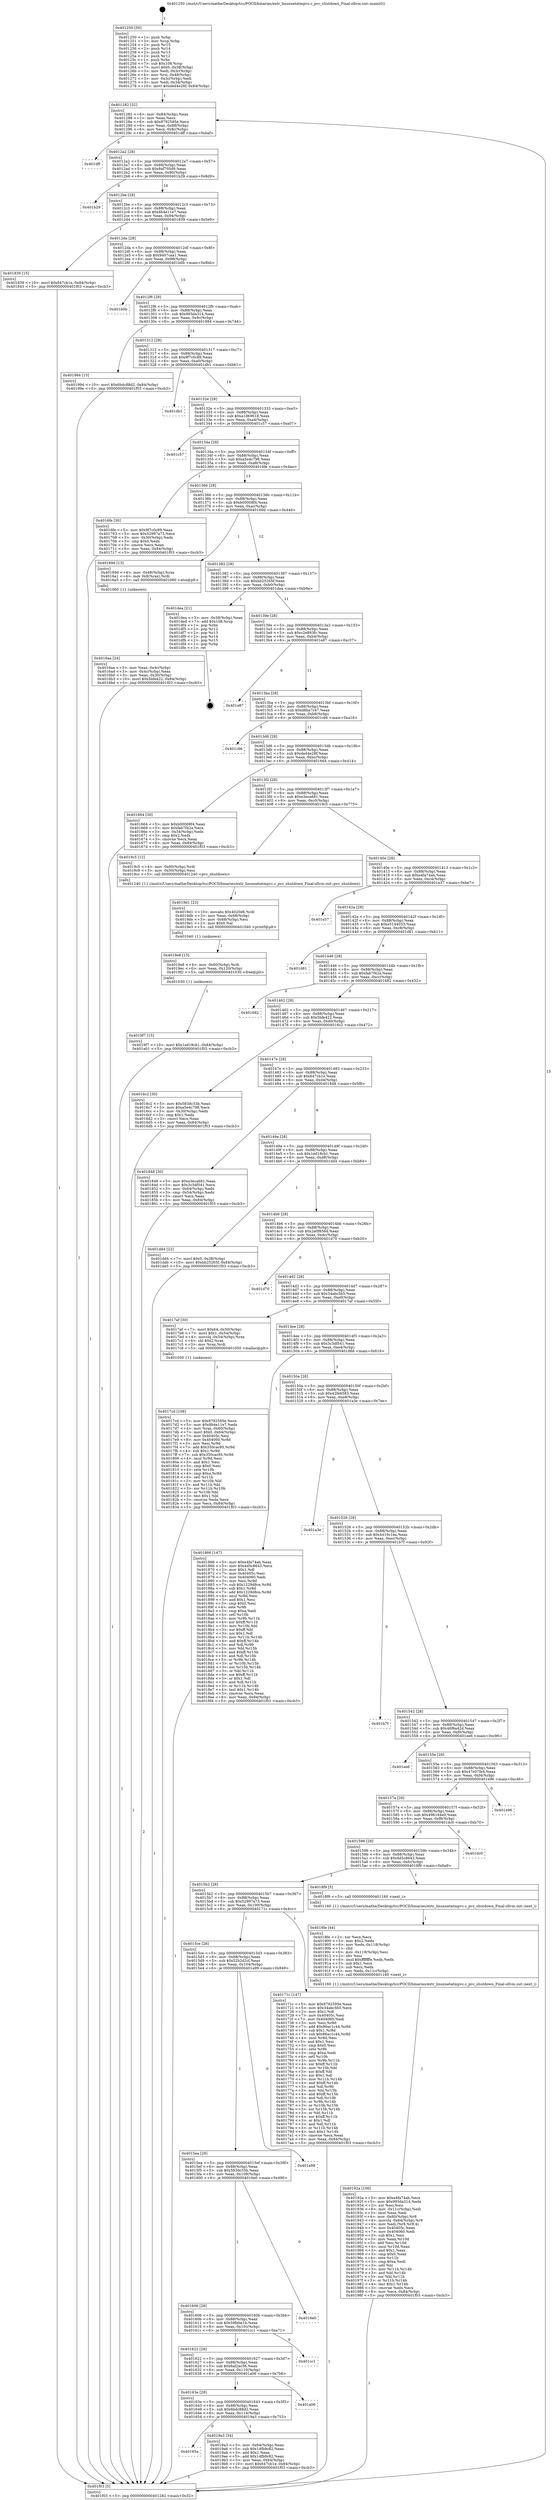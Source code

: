 digraph "0x401250" {
  label = "0x401250 (/mnt/c/Users/mathe/Desktop/tcc/POCII/binaries/extr_linuxnetatmpvc.c_pvc_shutdown_Final-ollvm.out::main(0))"
  labelloc = "t"
  node[shape=record]

  Entry [label="",width=0.3,height=0.3,shape=circle,fillcolor=black,style=filled]
  "0x401282" [label="{
     0x401282 [32]\l
     | [instrs]\l
     &nbsp;&nbsp;0x401282 \<+6\>: mov -0x84(%rbp),%eax\l
     &nbsp;&nbsp;0x401288 \<+2\>: mov %eax,%ecx\l
     &nbsp;&nbsp;0x40128a \<+6\>: sub $0x8792595e,%ecx\l
     &nbsp;&nbsp;0x401290 \<+6\>: mov %eax,-0x88(%rbp)\l
     &nbsp;&nbsp;0x401296 \<+6\>: mov %ecx,-0x8c(%rbp)\l
     &nbsp;&nbsp;0x40129c \<+6\>: je 0000000000401dff \<main+0xbaf\>\l
  }"]
  "0x401dff" [label="{
     0x401dff\l
  }", style=dashed]
  "0x4012a2" [label="{
     0x4012a2 [28]\l
     | [instrs]\l
     &nbsp;&nbsp;0x4012a2 \<+5\>: jmp 00000000004012a7 \<main+0x57\>\l
     &nbsp;&nbsp;0x4012a7 \<+6\>: mov -0x88(%rbp),%eax\l
     &nbsp;&nbsp;0x4012ad \<+5\>: sub $0x8af705d9,%eax\l
     &nbsp;&nbsp;0x4012b2 \<+6\>: mov %eax,-0x90(%rbp)\l
     &nbsp;&nbsp;0x4012b8 \<+6\>: je 0000000000401b29 \<main+0x8d9\>\l
  }"]
  Exit [label="",width=0.3,height=0.3,shape=circle,fillcolor=black,style=filled,peripheries=2]
  "0x401b29" [label="{
     0x401b29\l
  }", style=dashed]
  "0x4012be" [label="{
     0x4012be [28]\l
     | [instrs]\l
     &nbsp;&nbsp;0x4012be \<+5\>: jmp 00000000004012c3 \<main+0x73\>\l
     &nbsp;&nbsp;0x4012c3 \<+6\>: mov -0x88(%rbp),%eax\l
     &nbsp;&nbsp;0x4012c9 \<+5\>: sub $0x8b4e11e7,%eax\l
     &nbsp;&nbsp;0x4012ce \<+6\>: mov %eax,-0x94(%rbp)\l
     &nbsp;&nbsp;0x4012d4 \<+6\>: je 0000000000401839 \<main+0x5e9\>\l
  }"]
  "0x4019f7" [label="{
     0x4019f7 [15]\l
     | [instrs]\l
     &nbsp;&nbsp;0x4019f7 \<+10\>: movl $0x1ed18cb1,-0x84(%rbp)\l
     &nbsp;&nbsp;0x401a01 \<+5\>: jmp 0000000000401f03 \<main+0xcb3\>\l
  }"]
  "0x401839" [label="{
     0x401839 [15]\l
     | [instrs]\l
     &nbsp;&nbsp;0x401839 \<+10\>: movl $0x647cb1e,-0x84(%rbp)\l
     &nbsp;&nbsp;0x401843 \<+5\>: jmp 0000000000401f03 \<main+0xcb3\>\l
  }"]
  "0x4012da" [label="{
     0x4012da [28]\l
     | [instrs]\l
     &nbsp;&nbsp;0x4012da \<+5\>: jmp 00000000004012df \<main+0x8f\>\l
     &nbsp;&nbsp;0x4012df \<+6\>: mov -0x88(%rbp),%eax\l
     &nbsp;&nbsp;0x4012e5 \<+5\>: sub $0x9407caa1,%eax\l
     &nbsp;&nbsp;0x4012ea \<+6\>: mov %eax,-0x98(%rbp)\l
     &nbsp;&nbsp;0x4012f0 \<+6\>: je 0000000000401b0b \<main+0x8bb\>\l
  }"]
  "0x4019e8" [label="{
     0x4019e8 [15]\l
     | [instrs]\l
     &nbsp;&nbsp;0x4019e8 \<+4\>: mov -0x60(%rbp),%rdi\l
     &nbsp;&nbsp;0x4019ec \<+6\>: mov %eax,-0x120(%rbp)\l
     &nbsp;&nbsp;0x4019f2 \<+5\>: call 0000000000401030 \<free@plt\>\l
     | [calls]\l
     &nbsp;&nbsp;0x401030 \{1\} (unknown)\l
  }"]
  "0x401b0b" [label="{
     0x401b0b\l
  }", style=dashed]
  "0x4012f6" [label="{
     0x4012f6 [28]\l
     | [instrs]\l
     &nbsp;&nbsp;0x4012f6 \<+5\>: jmp 00000000004012fb \<main+0xab\>\l
     &nbsp;&nbsp;0x4012fb \<+6\>: mov -0x88(%rbp),%eax\l
     &nbsp;&nbsp;0x401301 \<+5\>: sub $0x993da314,%eax\l
     &nbsp;&nbsp;0x401306 \<+6\>: mov %eax,-0x9c(%rbp)\l
     &nbsp;&nbsp;0x40130c \<+6\>: je 0000000000401994 \<main+0x744\>\l
  }"]
  "0x4019d1" [label="{
     0x4019d1 [23]\l
     | [instrs]\l
     &nbsp;&nbsp;0x4019d1 \<+10\>: movabs $0x4020d6,%rdi\l
     &nbsp;&nbsp;0x4019db \<+3\>: mov %eax,-0x68(%rbp)\l
     &nbsp;&nbsp;0x4019de \<+3\>: mov -0x68(%rbp),%esi\l
     &nbsp;&nbsp;0x4019e1 \<+2\>: mov $0x0,%al\l
     &nbsp;&nbsp;0x4019e3 \<+5\>: call 0000000000401040 \<printf@plt\>\l
     | [calls]\l
     &nbsp;&nbsp;0x401040 \{1\} (unknown)\l
  }"]
  "0x401994" [label="{
     0x401994 [15]\l
     | [instrs]\l
     &nbsp;&nbsp;0x401994 \<+10\>: movl $0x6bdc88d2,-0x84(%rbp)\l
     &nbsp;&nbsp;0x40199e \<+5\>: jmp 0000000000401f03 \<main+0xcb3\>\l
  }"]
  "0x401312" [label="{
     0x401312 [28]\l
     | [instrs]\l
     &nbsp;&nbsp;0x401312 \<+5\>: jmp 0000000000401317 \<main+0xc7\>\l
     &nbsp;&nbsp;0x401317 \<+6\>: mov -0x88(%rbp),%eax\l
     &nbsp;&nbsp;0x40131d \<+5\>: sub $0x9f7c0c89,%eax\l
     &nbsp;&nbsp;0x401322 \<+6\>: mov %eax,-0xa0(%rbp)\l
     &nbsp;&nbsp;0x401328 \<+6\>: je 0000000000401db1 \<main+0xb61\>\l
  }"]
  "0x40165a" [label="{
     0x40165a\l
  }", style=dashed]
  "0x401db1" [label="{
     0x401db1\l
  }", style=dashed]
  "0x40132e" [label="{
     0x40132e [28]\l
     | [instrs]\l
     &nbsp;&nbsp;0x40132e \<+5\>: jmp 0000000000401333 \<main+0xe3\>\l
     &nbsp;&nbsp;0x401333 \<+6\>: mov -0x88(%rbp),%eax\l
     &nbsp;&nbsp;0x401339 \<+5\>: sub $0xa1d69618,%eax\l
     &nbsp;&nbsp;0x40133e \<+6\>: mov %eax,-0xa4(%rbp)\l
     &nbsp;&nbsp;0x401344 \<+6\>: je 0000000000401c57 \<main+0xa07\>\l
  }"]
  "0x4019a3" [label="{
     0x4019a3 [34]\l
     | [instrs]\l
     &nbsp;&nbsp;0x4019a3 \<+3\>: mov -0x64(%rbp),%eax\l
     &nbsp;&nbsp;0x4019a6 \<+5\>: sub $0x14fb9c82,%eax\l
     &nbsp;&nbsp;0x4019ab \<+3\>: add $0x1,%eax\l
     &nbsp;&nbsp;0x4019ae \<+5\>: add $0x14fb9c82,%eax\l
     &nbsp;&nbsp;0x4019b3 \<+3\>: mov %eax,-0x64(%rbp)\l
     &nbsp;&nbsp;0x4019b6 \<+10\>: movl $0x647cb1e,-0x84(%rbp)\l
     &nbsp;&nbsp;0x4019c0 \<+5\>: jmp 0000000000401f03 \<main+0xcb3\>\l
  }"]
  "0x401c57" [label="{
     0x401c57\l
  }", style=dashed]
  "0x40134a" [label="{
     0x40134a [28]\l
     | [instrs]\l
     &nbsp;&nbsp;0x40134a \<+5\>: jmp 000000000040134f \<main+0xff\>\l
     &nbsp;&nbsp;0x40134f \<+6\>: mov -0x88(%rbp),%eax\l
     &nbsp;&nbsp;0x401355 \<+5\>: sub $0xa5e4c798,%eax\l
     &nbsp;&nbsp;0x40135a \<+6\>: mov %eax,-0xa8(%rbp)\l
     &nbsp;&nbsp;0x401360 \<+6\>: je 00000000004016fe \<main+0x4ae\>\l
  }"]
  "0x40163e" [label="{
     0x40163e [28]\l
     | [instrs]\l
     &nbsp;&nbsp;0x40163e \<+5\>: jmp 0000000000401643 \<main+0x3f3\>\l
     &nbsp;&nbsp;0x401643 \<+6\>: mov -0x88(%rbp),%eax\l
     &nbsp;&nbsp;0x401649 \<+5\>: sub $0x6bdc88d2,%eax\l
     &nbsp;&nbsp;0x40164e \<+6\>: mov %eax,-0x114(%rbp)\l
     &nbsp;&nbsp;0x401654 \<+6\>: je 00000000004019a3 \<main+0x753\>\l
  }"]
  "0x4016fe" [label="{
     0x4016fe [30]\l
     | [instrs]\l
     &nbsp;&nbsp;0x4016fe \<+5\>: mov $0x9f7c0c89,%eax\l
     &nbsp;&nbsp;0x401703 \<+5\>: mov $0x52997a73,%ecx\l
     &nbsp;&nbsp;0x401708 \<+3\>: mov -0x30(%rbp),%edx\l
     &nbsp;&nbsp;0x40170b \<+3\>: cmp $0x0,%edx\l
     &nbsp;&nbsp;0x40170e \<+3\>: cmove %ecx,%eax\l
     &nbsp;&nbsp;0x401711 \<+6\>: mov %eax,-0x84(%rbp)\l
     &nbsp;&nbsp;0x401717 \<+5\>: jmp 0000000000401f03 \<main+0xcb3\>\l
  }"]
  "0x401366" [label="{
     0x401366 [28]\l
     | [instrs]\l
     &nbsp;&nbsp;0x401366 \<+5\>: jmp 000000000040136b \<main+0x11b\>\l
     &nbsp;&nbsp;0x40136b \<+6\>: mov -0x88(%rbp),%eax\l
     &nbsp;&nbsp;0x401371 \<+5\>: sub $0xb00008f4,%eax\l
     &nbsp;&nbsp;0x401376 \<+6\>: mov %eax,-0xac(%rbp)\l
     &nbsp;&nbsp;0x40137c \<+6\>: je 000000000040169d \<main+0x44d\>\l
  }"]
  "0x401a06" [label="{
     0x401a06\l
  }", style=dashed]
  "0x40169d" [label="{
     0x40169d [13]\l
     | [instrs]\l
     &nbsp;&nbsp;0x40169d \<+4\>: mov -0x48(%rbp),%rax\l
     &nbsp;&nbsp;0x4016a1 \<+4\>: mov 0x8(%rax),%rdi\l
     &nbsp;&nbsp;0x4016a5 \<+5\>: call 0000000000401060 \<atoi@plt\>\l
     | [calls]\l
     &nbsp;&nbsp;0x401060 \{1\} (unknown)\l
  }"]
  "0x401382" [label="{
     0x401382 [28]\l
     | [instrs]\l
     &nbsp;&nbsp;0x401382 \<+5\>: jmp 0000000000401387 \<main+0x137\>\l
     &nbsp;&nbsp;0x401387 \<+6\>: mov -0x88(%rbp),%eax\l
     &nbsp;&nbsp;0x40138d \<+5\>: sub $0xbb25265f,%eax\l
     &nbsp;&nbsp;0x401392 \<+6\>: mov %eax,-0xb0(%rbp)\l
     &nbsp;&nbsp;0x401398 \<+6\>: je 0000000000401dea \<main+0xb9a\>\l
  }"]
  "0x401622" [label="{
     0x401622 [28]\l
     | [instrs]\l
     &nbsp;&nbsp;0x401622 \<+5\>: jmp 0000000000401627 \<main+0x3d7\>\l
     &nbsp;&nbsp;0x401627 \<+6\>: mov -0x88(%rbp),%eax\l
     &nbsp;&nbsp;0x40162d \<+5\>: sub $0x6af2ac56,%eax\l
     &nbsp;&nbsp;0x401632 \<+6\>: mov %eax,-0x110(%rbp)\l
     &nbsp;&nbsp;0x401638 \<+6\>: je 0000000000401a06 \<main+0x7b6\>\l
  }"]
  "0x401dea" [label="{
     0x401dea [21]\l
     | [instrs]\l
     &nbsp;&nbsp;0x401dea \<+3\>: mov -0x38(%rbp),%eax\l
     &nbsp;&nbsp;0x401ded \<+7\>: add $0x108,%rsp\l
     &nbsp;&nbsp;0x401df4 \<+1\>: pop %rbx\l
     &nbsp;&nbsp;0x401df5 \<+2\>: pop %r12\l
     &nbsp;&nbsp;0x401df7 \<+2\>: pop %r13\l
     &nbsp;&nbsp;0x401df9 \<+2\>: pop %r14\l
     &nbsp;&nbsp;0x401dfb \<+2\>: pop %r15\l
     &nbsp;&nbsp;0x401dfd \<+1\>: pop %rbp\l
     &nbsp;&nbsp;0x401dfe \<+1\>: ret\l
  }"]
  "0x40139e" [label="{
     0x40139e [28]\l
     | [instrs]\l
     &nbsp;&nbsp;0x40139e \<+5\>: jmp 00000000004013a3 \<main+0x153\>\l
     &nbsp;&nbsp;0x4013a3 \<+6\>: mov -0x88(%rbp),%eax\l
     &nbsp;&nbsp;0x4013a9 \<+5\>: sub $0xc2e893fc,%eax\l
     &nbsp;&nbsp;0x4013ae \<+6\>: mov %eax,-0xb4(%rbp)\l
     &nbsp;&nbsp;0x4013b4 \<+6\>: je 0000000000401e87 \<main+0xc37\>\l
  }"]
  "0x401cc1" [label="{
     0x401cc1\l
  }", style=dashed]
  "0x401e87" [label="{
     0x401e87\l
  }", style=dashed]
  "0x4013ba" [label="{
     0x4013ba [28]\l
     | [instrs]\l
     &nbsp;&nbsp;0x4013ba \<+5\>: jmp 00000000004013bf \<main+0x16f\>\l
     &nbsp;&nbsp;0x4013bf \<+6\>: mov -0x88(%rbp),%eax\l
     &nbsp;&nbsp;0x4013c5 \<+5\>: sub $0xd8ba7c47,%eax\l
     &nbsp;&nbsp;0x4013ca \<+6\>: mov %eax,-0xb8(%rbp)\l
     &nbsp;&nbsp;0x4013d0 \<+6\>: je 0000000000401c66 \<main+0xa16\>\l
  }"]
  "0x401606" [label="{
     0x401606 [28]\l
     | [instrs]\l
     &nbsp;&nbsp;0x401606 \<+5\>: jmp 000000000040160b \<main+0x3bb\>\l
     &nbsp;&nbsp;0x40160b \<+6\>: mov -0x88(%rbp),%eax\l
     &nbsp;&nbsp;0x401611 \<+5\>: sub $0x59febe1b,%eax\l
     &nbsp;&nbsp;0x401616 \<+6\>: mov %eax,-0x10c(%rbp)\l
     &nbsp;&nbsp;0x40161c \<+6\>: je 0000000000401cc1 \<main+0xa71\>\l
  }"]
  "0x401c66" [label="{
     0x401c66\l
  }", style=dashed]
  "0x4013d6" [label="{
     0x4013d6 [28]\l
     | [instrs]\l
     &nbsp;&nbsp;0x4013d6 \<+5\>: jmp 00000000004013db \<main+0x18b\>\l
     &nbsp;&nbsp;0x4013db \<+6\>: mov -0x88(%rbp),%eax\l
     &nbsp;&nbsp;0x4013e1 \<+5\>: sub $0xded4e28f,%eax\l
     &nbsp;&nbsp;0x4013e6 \<+6\>: mov %eax,-0xbc(%rbp)\l
     &nbsp;&nbsp;0x4013ec \<+6\>: je 0000000000401664 \<main+0x414\>\l
  }"]
  "0x4016e0" [label="{
     0x4016e0\l
  }", style=dashed]
  "0x401664" [label="{
     0x401664 [30]\l
     | [instrs]\l
     &nbsp;&nbsp;0x401664 \<+5\>: mov $0xb00008f4,%eax\l
     &nbsp;&nbsp;0x401669 \<+5\>: mov $0xfab7f42a,%ecx\l
     &nbsp;&nbsp;0x40166e \<+3\>: mov -0x34(%rbp),%edx\l
     &nbsp;&nbsp;0x401671 \<+3\>: cmp $0x2,%edx\l
     &nbsp;&nbsp;0x401674 \<+3\>: cmovne %ecx,%eax\l
     &nbsp;&nbsp;0x401677 \<+6\>: mov %eax,-0x84(%rbp)\l
     &nbsp;&nbsp;0x40167d \<+5\>: jmp 0000000000401f03 \<main+0xcb3\>\l
  }"]
  "0x4013f2" [label="{
     0x4013f2 [28]\l
     | [instrs]\l
     &nbsp;&nbsp;0x4013f2 \<+5\>: jmp 00000000004013f7 \<main+0x1a7\>\l
     &nbsp;&nbsp;0x4013f7 \<+6\>: mov -0x88(%rbp),%eax\l
     &nbsp;&nbsp;0x4013fd \<+5\>: sub $0xe3eca681,%eax\l
     &nbsp;&nbsp;0x401402 \<+6\>: mov %eax,-0xc0(%rbp)\l
     &nbsp;&nbsp;0x401408 \<+6\>: je 00000000004019c5 \<main+0x775\>\l
  }"]
  "0x401f03" [label="{
     0x401f03 [5]\l
     | [instrs]\l
     &nbsp;&nbsp;0x401f03 \<+5\>: jmp 0000000000401282 \<main+0x32\>\l
  }"]
  "0x401250" [label="{
     0x401250 [50]\l
     | [instrs]\l
     &nbsp;&nbsp;0x401250 \<+1\>: push %rbp\l
     &nbsp;&nbsp;0x401251 \<+3\>: mov %rsp,%rbp\l
     &nbsp;&nbsp;0x401254 \<+2\>: push %r15\l
     &nbsp;&nbsp;0x401256 \<+2\>: push %r14\l
     &nbsp;&nbsp;0x401258 \<+2\>: push %r13\l
     &nbsp;&nbsp;0x40125a \<+2\>: push %r12\l
     &nbsp;&nbsp;0x40125c \<+1\>: push %rbx\l
     &nbsp;&nbsp;0x40125d \<+7\>: sub $0x108,%rsp\l
     &nbsp;&nbsp;0x401264 \<+7\>: movl $0x0,-0x38(%rbp)\l
     &nbsp;&nbsp;0x40126b \<+3\>: mov %edi,-0x3c(%rbp)\l
     &nbsp;&nbsp;0x40126e \<+4\>: mov %rsi,-0x48(%rbp)\l
     &nbsp;&nbsp;0x401272 \<+3\>: mov -0x3c(%rbp),%edi\l
     &nbsp;&nbsp;0x401275 \<+3\>: mov %edi,-0x34(%rbp)\l
     &nbsp;&nbsp;0x401278 \<+10\>: movl $0xded4e28f,-0x84(%rbp)\l
  }"]
  "0x4016aa" [label="{
     0x4016aa [24]\l
     | [instrs]\l
     &nbsp;&nbsp;0x4016aa \<+3\>: mov %eax,-0x4c(%rbp)\l
     &nbsp;&nbsp;0x4016ad \<+3\>: mov -0x4c(%rbp),%eax\l
     &nbsp;&nbsp;0x4016b0 \<+3\>: mov %eax,-0x30(%rbp)\l
     &nbsp;&nbsp;0x4016b3 \<+10\>: movl $0x5bfe422,-0x84(%rbp)\l
     &nbsp;&nbsp;0x4016bd \<+5\>: jmp 0000000000401f03 \<main+0xcb3\>\l
  }"]
  "0x4015ea" [label="{
     0x4015ea [28]\l
     | [instrs]\l
     &nbsp;&nbsp;0x4015ea \<+5\>: jmp 00000000004015ef \<main+0x39f\>\l
     &nbsp;&nbsp;0x4015ef \<+6\>: mov -0x88(%rbp),%eax\l
     &nbsp;&nbsp;0x4015f5 \<+5\>: sub $0x583dc33b,%eax\l
     &nbsp;&nbsp;0x4015fa \<+6\>: mov %eax,-0x108(%rbp)\l
     &nbsp;&nbsp;0x401600 \<+6\>: je 00000000004016e0 \<main+0x490\>\l
  }"]
  "0x4019c5" [label="{
     0x4019c5 [12]\l
     | [instrs]\l
     &nbsp;&nbsp;0x4019c5 \<+4\>: mov -0x60(%rbp),%rdi\l
     &nbsp;&nbsp;0x4019c9 \<+3\>: mov -0x50(%rbp),%esi\l
     &nbsp;&nbsp;0x4019cc \<+5\>: call 0000000000401240 \<pvc_shutdown\>\l
     | [calls]\l
     &nbsp;&nbsp;0x401240 \{1\} (/mnt/c/Users/mathe/Desktop/tcc/POCII/binaries/extr_linuxnetatmpvc.c_pvc_shutdown_Final-ollvm.out::pvc_shutdown)\l
  }"]
  "0x40140e" [label="{
     0x40140e [28]\l
     | [instrs]\l
     &nbsp;&nbsp;0x40140e \<+5\>: jmp 0000000000401413 \<main+0x1c3\>\l
     &nbsp;&nbsp;0x401413 \<+6\>: mov -0x88(%rbp),%eax\l
     &nbsp;&nbsp;0x401419 \<+5\>: sub $0xe4fa74ab,%eax\l
     &nbsp;&nbsp;0x40141e \<+6\>: mov %eax,-0xc4(%rbp)\l
     &nbsp;&nbsp;0x401424 \<+6\>: je 0000000000401e37 \<main+0xbe7\>\l
  }"]
  "0x401a99" [label="{
     0x401a99\l
  }", style=dashed]
  "0x401e37" [label="{
     0x401e37\l
  }", style=dashed]
  "0x40142a" [label="{
     0x40142a [28]\l
     | [instrs]\l
     &nbsp;&nbsp;0x40142a \<+5\>: jmp 000000000040142f \<main+0x1df\>\l
     &nbsp;&nbsp;0x40142f \<+6\>: mov -0x88(%rbp),%eax\l
     &nbsp;&nbsp;0x401435 \<+5\>: sub $0xe5144033,%eax\l
     &nbsp;&nbsp;0x40143a \<+6\>: mov %eax,-0xc8(%rbp)\l
     &nbsp;&nbsp;0x401440 \<+6\>: je 0000000000401d61 \<main+0xb11\>\l
  }"]
  "0x40192a" [label="{
     0x40192a [106]\l
     | [instrs]\l
     &nbsp;&nbsp;0x40192a \<+5\>: mov $0xe4fa74ab,%ecx\l
     &nbsp;&nbsp;0x40192f \<+5\>: mov $0x993da314,%edx\l
     &nbsp;&nbsp;0x401934 \<+2\>: xor %esi,%esi\l
     &nbsp;&nbsp;0x401936 \<+6\>: mov -0x11c(%rbp),%edi\l
     &nbsp;&nbsp;0x40193c \<+3\>: imul %eax,%edi\l
     &nbsp;&nbsp;0x40193f \<+4\>: mov -0x60(%rbp),%r8\l
     &nbsp;&nbsp;0x401943 \<+4\>: movslq -0x64(%rbp),%r9\l
     &nbsp;&nbsp;0x401947 \<+4\>: mov %edi,(%r8,%r9,4)\l
     &nbsp;&nbsp;0x40194b \<+7\>: mov 0x40405c,%eax\l
     &nbsp;&nbsp;0x401952 \<+7\>: mov 0x404060,%edi\l
     &nbsp;&nbsp;0x401959 \<+3\>: sub $0x1,%esi\l
     &nbsp;&nbsp;0x40195c \<+3\>: mov %eax,%r10d\l
     &nbsp;&nbsp;0x40195f \<+3\>: add %esi,%r10d\l
     &nbsp;&nbsp;0x401962 \<+4\>: imul %r10d,%eax\l
     &nbsp;&nbsp;0x401966 \<+3\>: and $0x1,%eax\l
     &nbsp;&nbsp;0x401969 \<+3\>: cmp $0x0,%eax\l
     &nbsp;&nbsp;0x40196c \<+4\>: sete %r11b\l
     &nbsp;&nbsp;0x401970 \<+3\>: cmp $0xa,%edi\l
     &nbsp;&nbsp;0x401973 \<+3\>: setl %bl\l
     &nbsp;&nbsp;0x401976 \<+3\>: mov %r11b,%r14b\l
     &nbsp;&nbsp;0x401979 \<+3\>: and %bl,%r14b\l
     &nbsp;&nbsp;0x40197c \<+3\>: xor %bl,%r11b\l
     &nbsp;&nbsp;0x40197f \<+3\>: or %r11b,%r14b\l
     &nbsp;&nbsp;0x401982 \<+4\>: test $0x1,%r14b\l
     &nbsp;&nbsp;0x401986 \<+3\>: cmovne %edx,%ecx\l
     &nbsp;&nbsp;0x401989 \<+6\>: mov %ecx,-0x84(%rbp)\l
     &nbsp;&nbsp;0x40198f \<+5\>: jmp 0000000000401f03 \<main+0xcb3\>\l
  }"]
  "0x401d61" [label="{
     0x401d61\l
  }", style=dashed]
  "0x401446" [label="{
     0x401446 [28]\l
     | [instrs]\l
     &nbsp;&nbsp;0x401446 \<+5\>: jmp 000000000040144b \<main+0x1fb\>\l
     &nbsp;&nbsp;0x40144b \<+6\>: mov -0x88(%rbp),%eax\l
     &nbsp;&nbsp;0x401451 \<+5\>: sub $0xfab7f42a,%eax\l
     &nbsp;&nbsp;0x401456 \<+6\>: mov %eax,-0xcc(%rbp)\l
     &nbsp;&nbsp;0x40145c \<+6\>: je 0000000000401682 \<main+0x432\>\l
  }"]
  "0x4018fe" [label="{
     0x4018fe [44]\l
     | [instrs]\l
     &nbsp;&nbsp;0x4018fe \<+2\>: xor %ecx,%ecx\l
     &nbsp;&nbsp;0x401900 \<+5\>: mov $0x2,%edx\l
     &nbsp;&nbsp;0x401905 \<+6\>: mov %edx,-0x118(%rbp)\l
     &nbsp;&nbsp;0x40190b \<+1\>: cltd\l
     &nbsp;&nbsp;0x40190c \<+6\>: mov -0x118(%rbp),%esi\l
     &nbsp;&nbsp;0x401912 \<+2\>: idiv %esi\l
     &nbsp;&nbsp;0x401914 \<+6\>: imul $0xfffffffe,%edx,%edx\l
     &nbsp;&nbsp;0x40191a \<+3\>: sub $0x1,%ecx\l
     &nbsp;&nbsp;0x40191d \<+2\>: sub %ecx,%edx\l
     &nbsp;&nbsp;0x40191f \<+6\>: mov %edx,-0x11c(%rbp)\l
     &nbsp;&nbsp;0x401925 \<+5\>: call 0000000000401160 \<next_i\>\l
     | [calls]\l
     &nbsp;&nbsp;0x401160 \{1\} (/mnt/c/Users/mathe/Desktop/tcc/POCII/binaries/extr_linuxnetatmpvc.c_pvc_shutdown_Final-ollvm.out::next_i)\l
  }"]
  "0x401682" [label="{
     0x401682\l
  }", style=dashed]
  "0x401462" [label="{
     0x401462 [28]\l
     | [instrs]\l
     &nbsp;&nbsp;0x401462 \<+5\>: jmp 0000000000401467 \<main+0x217\>\l
     &nbsp;&nbsp;0x401467 \<+6\>: mov -0x88(%rbp),%eax\l
     &nbsp;&nbsp;0x40146d \<+5\>: sub $0x5bfe422,%eax\l
     &nbsp;&nbsp;0x401472 \<+6\>: mov %eax,-0xd0(%rbp)\l
     &nbsp;&nbsp;0x401478 \<+6\>: je 00000000004016c2 \<main+0x472\>\l
  }"]
  "0x4017cd" [label="{
     0x4017cd [108]\l
     | [instrs]\l
     &nbsp;&nbsp;0x4017cd \<+5\>: mov $0x8792595e,%ecx\l
     &nbsp;&nbsp;0x4017d2 \<+5\>: mov $0x8b4e11e7,%edx\l
     &nbsp;&nbsp;0x4017d7 \<+4\>: mov %rax,-0x60(%rbp)\l
     &nbsp;&nbsp;0x4017db \<+7\>: movl $0x0,-0x64(%rbp)\l
     &nbsp;&nbsp;0x4017e2 \<+7\>: mov 0x40405c,%esi\l
     &nbsp;&nbsp;0x4017e9 \<+8\>: mov 0x404060,%r8d\l
     &nbsp;&nbsp;0x4017f1 \<+3\>: mov %esi,%r9d\l
     &nbsp;&nbsp;0x4017f4 \<+7\>: add $0x350cac95,%r9d\l
     &nbsp;&nbsp;0x4017fb \<+4\>: sub $0x1,%r9d\l
     &nbsp;&nbsp;0x4017ff \<+7\>: sub $0x350cac95,%r9d\l
     &nbsp;&nbsp;0x401806 \<+4\>: imul %r9d,%esi\l
     &nbsp;&nbsp;0x40180a \<+3\>: and $0x1,%esi\l
     &nbsp;&nbsp;0x40180d \<+3\>: cmp $0x0,%esi\l
     &nbsp;&nbsp;0x401810 \<+4\>: sete %r10b\l
     &nbsp;&nbsp;0x401814 \<+4\>: cmp $0xa,%r8d\l
     &nbsp;&nbsp;0x401818 \<+4\>: setl %r11b\l
     &nbsp;&nbsp;0x40181c \<+3\>: mov %r10b,%bl\l
     &nbsp;&nbsp;0x40181f \<+3\>: and %r11b,%bl\l
     &nbsp;&nbsp;0x401822 \<+3\>: xor %r11b,%r10b\l
     &nbsp;&nbsp;0x401825 \<+3\>: or %r10b,%bl\l
     &nbsp;&nbsp;0x401828 \<+3\>: test $0x1,%bl\l
     &nbsp;&nbsp;0x40182b \<+3\>: cmovne %edx,%ecx\l
     &nbsp;&nbsp;0x40182e \<+6\>: mov %ecx,-0x84(%rbp)\l
     &nbsp;&nbsp;0x401834 \<+5\>: jmp 0000000000401f03 \<main+0xcb3\>\l
  }"]
  "0x4016c2" [label="{
     0x4016c2 [30]\l
     | [instrs]\l
     &nbsp;&nbsp;0x4016c2 \<+5\>: mov $0x583dc33b,%eax\l
     &nbsp;&nbsp;0x4016c7 \<+5\>: mov $0xa5e4c798,%ecx\l
     &nbsp;&nbsp;0x4016cc \<+3\>: mov -0x30(%rbp),%edx\l
     &nbsp;&nbsp;0x4016cf \<+3\>: cmp $0x1,%edx\l
     &nbsp;&nbsp;0x4016d2 \<+3\>: cmovl %ecx,%eax\l
     &nbsp;&nbsp;0x4016d5 \<+6\>: mov %eax,-0x84(%rbp)\l
     &nbsp;&nbsp;0x4016db \<+5\>: jmp 0000000000401f03 \<main+0xcb3\>\l
  }"]
  "0x40147e" [label="{
     0x40147e [28]\l
     | [instrs]\l
     &nbsp;&nbsp;0x40147e \<+5\>: jmp 0000000000401483 \<main+0x233\>\l
     &nbsp;&nbsp;0x401483 \<+6\>: mov -0x88(%rbp),%eax\l
     &nbsp;&nbsp;0x401489 \<+5\>: sub $0x647cb1e,%eax\l
     &nbsp;&nbsp;0x40148e \<+6\>: mov %eax,-0xd4(%rbp)\l
     &nbsp;&nbsp;0x401494 \<+6\>: je 0000000000401848 \<main+0x5f8\>\l
  }"]
  "0x4015ce" [label="{
     0x4015ce [28]\l
     | [instrs]\l
     &nbsp;&nbsp;0x4015ce \<+5\>: jmp 00000000004015d3 \<main+0x383\>\l
     &nbsp;&nbsp;0x4015d3 \<+6\>: mov -0x88(%rbp),%eax\l
     &nbsp;&nbsp;0x4015d9 \<+5\>: sub $0x52b2d2cf,%eax\l
     &nbsp;&nbsp;0x4015de \<+6\>: mov %eax,-0x104(%rbp)\l
     &nbsp;&nbsp;0x4015e4 \<+6\>: je 0000000000401a99 \<main+0x849\>\l
  }"]
  "0x401848" [label="{
     0x401848 [30]\l
     | [instrs]\l
     &nbsp;&nbsp;0x401848 \<+5\>: mov $0xe3eca681,%eax\l
     &nbsp;&nbsp;0x40184d \<+5\>: mov $0x3c3df541,%ecx\l
     &nbsp;&nbsp;0x401852 \<+3\>: mov -0x64(%rbp),%edx\l
     &nbsp;&nbsp;0x401855 \<+3\>: cmp -0x54(%rbp),%edx\l
     &nbsp;&nbsp;0x401858 \<+3\>: cmovl %ecx,%eax\l
     &nbsp;&nbsp;0x40185b \<+6\>: mov %eax,-0x84(%rbp)\l
     &nbsp;&nbsp;0x401861 \<+5\>: jmp 0000000000401f03 \<main+0xcb3\>\l
  }"]
  "0x40149a" [label="{
     0x40149a [28]\l
     | [instrs]\l
     &nbsp;&nbsp;0x40149a \<+5\>: jmp 000000000040149f \<main+0x24f\>\l
     &nbsp;&nbsp;0x40149f \<+6\>: mov -0x88(%rbp),%eax\l
     &nbsp;&nbsp;0x4014a5 \<+5\>: sub $0x1ed18cb1,%eax\l
     &nbsp;&nbsp;0x4014aa \<+6\>: mov %eax,-0xd8(%rbp)\l
     &nbsp;&nbsp;0x4014b0 \<+6\>: je 0000000000401dd4 \<main+0xb84\>\l
  }"]
  "0x40171c" [label="{
     0x40171c [147]\l
     | [instrs]\l
     &nbsp;&nbsp;0x40171c \<+5\>: mov $0x8792595e,%eax\l
     &nbsp;&nbsp;0x401721 \<+5\>: mov $0x34abc5b5,%ecx\l
     &nbsp;&nbsp;0x401726 \<+2\>: mov $0x1,%dl\l
     &nbsp;&nbsp;0x401728 \<+7\>: mov 0x40405c,%esi\l
     &nbsp;&nbsp;0x40172f \<+7\>: mov 0x404060,%edi\l
     &nbsp;&nbsp;0x401736 \<+3\>: mov %esi,%r8d\l
     &nbsp;&nbsp;0x401739 \<+7\>: add $0x86ac1c44,%r8d\l
     &nbsp;&nbsp;0x401740 \<+4\>: sub $0x1,%r8d\l
     &nbsp;&nbsp;0x401744 \<+7\>: sub $0x86ac1c44,%r8d\l
     &nbsp;&nbsp;0x40174b \<+4\>: imul %r8d,%esi\l
     &nbsp;&nbsp;0x40174f \<+3\>: and $0x1,%esi\l
     &nbsp;&nbsp;0x401752 \<+3\>: cmp $0x0,%esi\l
     &nbsp;&nbsp;0x401755 \<+4\>: sete %r9b\l
     &nbsp;&nbsp;0x401759 \<+3\>: cmp $0xa,%edi\l
     &nbsp;&nbsp;0x40175c \<+4\>: setl %r10b\l
     &nbsp;&nbsp;0x401760 \<+3\>: mov %r9b,%r11b\l
     &nbsp;&nbsp;0x401763 \<+4\>: xor $0xff,%r11b\l
     &nbsp;&nbsp;0x401767 \<+3\>: mov %r10b,%bl\l
     &nbsp;&nbsp;0x40176a \<+3\>: xor $0xff,%bl\l
     &nbsp;&nbsp;0x40176d \<+3\>: xor $0x1,%dl\l
     &nbsp;&nbsp;0x401770 \<+3\>: mov %r11b,%r14b\l
     &nbsp;&nbsp;0x401773 \<+4\>: and $0xff,%r14b\l
     &nbsp;&nbsp;0x401777 \<+3\>: and %dl,%r9b\l
     &nbsp;&nbsp;0x40177a \<+3\>: mov %bl,%r15b\l
     &nbsp;&nbsp;0x40177d \<+4\>: and $0xff,%r15b\l
     &nbsp;&nbsp;0x401781 \<+3\>: and %dl,%r10b\l
     &nbsp;&nbsp;0x401784 \<+3\>: or %r9b,%r14b\l
     &nbsp;&nbsp;0x401787 \<+3\>: or %r10b,%r15b\l
     &nbsp;&nbsp;0x40178a \<+3\>: xor %r15b,%r14b\l
     &nbsp;&nbsp;0x40178d \<+3\>: or %bl,%r11b\l
     &nbsp;&nbsp;0x401790 \<+4\>: xor $0xff,%r11b\l
     &nbsp;&nbsp;0x401794 \<+3\>: or $0x1,%dl\l
     &nbsp;&nbsp;0x401797 \<+3\>: and %dl,%r11b\l
     &nbsp;&nbsp;0x40179a \<+3\>: or %r11b,%r14b\l
     &nbsp;&nbsp;0x40179d \<+4\>: test $0x1,%r14b\l
     &nbsp;&nbsp;0x4017a1 \<+3\>: cmovne %ecx,%eax\l
     &nbsp;&nbsp;0x4017a4 \<+6\>: mov %eax,-0x84(%rbp)\l
     &nbsp;&nbsp;0x4017aa \<+5\>: jmp 0000000000401f03 \<main+0xcb3\>\l
  }"]
  "0x401dd4" [label="{
     0x401dd4 [22]\l
     | [instrs]\l
     &nbsp;&nbsp;0x401dd4 \<+7\>: movl $0x0,-0x38(%rbp)\l
     &nbsp;&nbsp;0x401ddb \<+10\>: movl $0xbb25265f,-0x84(%rbp)\l
     &nbsp;&nbsp;0x401de5 \<+5\>: jmp 0000000000401f03 \<main+0xcb3\>\l
  }"]
  "0x4014b6" [label="{
     0x4014b6 [28]\l
     | [instrs]\l
     &nbsp;&nbsp;0x4014b6 \<+5\>: jmp 00000000004014bb \<main+0x26b\>\l
     &nbsp;&nbsp;0x4014bb \<+6\>: mov -0x88(%rbp),%eax\l
     &nbsp;&nbsp;0x4014c1 \<+5\>: sub $0x2a0f856d,%eax\l
     &nbsp;&nbsp;0x4014c6 \<+6\>: mov %eax,-0xdc(%rbp)\l
     &nbsp;&nbsp;0x4014cc \<+6\>: je 0000000000401d70 \<main+0xb20\>\l
  }"]
  "0x4015b2" [label="{
     0x4015b2 [28]\l
     | [instrs]\l
     &nbsp;&nbsp;0x4015b2 \<+5\>: jmp 00000000004015b7 \<main+0x367\>\l
     &nbsp;&nbsp;0x4015b7 \<+6\>: mov -0x88(%rbp),%eax\l
     &nbsp;&nbsp;0x4015bd \<+5\>: sub $0x52997a73,%eax\l
     &nbsp;&nbsp;0x4015c2 \<+6\>: mov %eax,-0x100(%rbp)\l
     &nbsp;&nbsp;0x4015c8 \<+6\>: je 000000000040171c \<main+0x4cc\>\l
  }"]
  "0x401d70" [label="{
     0x401d70\l
  }", style=dashed]
  "0x4014d2" [label="{
     0x4014d2 [28]\l
     | [instrs]\l
     &nbsp;&nbsp;0x4014d2 \<+5\>: jmp 00000000004014d7 \<main+0x287\>\l
     &nbsp;&nbsp;0x4014d7 \<+6\>: mov -0x88(%rbp),%eax\l
     &nbsp;&nbsp;0x4014dd \<+5\>: sub $0x34abc5b5,%eax\l
     &nbsp;&nbsp;0x4014e2 \<+6\>: mov %eax,-0xe0(%rbp)\l
     &nbsp;&nbsp;0x4014e8 \<+6\>: je 00000000004017af \<main+0x55f\>\l
  }"]
  "0x4018f9" [label="{
     0x4018f9 [5]\l
     | [instrs]\l
     &nbsp;&nbsp;0x4018f9 \<+5\>: call 0000000000401160 \<next_i\>\l
     | [calls]\l
     &nbsp;&nbsp;0x401160 \{1\} (/mnt/c/Users/mathe/Desktop/tcc/POCII/binaries/extr_linuxnetatmpvc.c_pvc_shutdown_Final-ollvm.out::next_i)\l
  }"]
  "0x4017af" [label="{
     0x4017af [30]\l
     | [instrs]\l
     &nbsp;&nbsp;0x4017af \<+7\>: movl $0x64,-0x50(%rbp)\l
     &nbsp;&nbsp;0x4017b6 \<+7\>: movl $0x1,-0x54(%rbp)\l
     &nbsp;&nbsp;0x4017bd \<+4\>: movslq -0x54(%rbp),%rax\l
     &nbsp;&nbsp;0x4017c1 \<+4\>: shl $0x2,%rax\l
     &nbsp;&nbsp;0x4017c5 \<+3\>: mov %rax,%rdi\l
     &nbsp;&nbsp;0x4017c8 \<+5\>: call 0000000000401050 \<malloc@plt\>\l
     | [calls]\l
     &nbsp;&nbsp;0x401050 \{1\} (unknown)\l
  }"]
  "0x4014ee" [label="{
     0x4014ee [28]\l
     | [instrs]\l
     &nbsp;&nbsp;0x4014ee \<+5\>: jmp 00000000004014f3 \<main+0x2a3\>\l
     &nbsp;&nbsp;0x4014f3 \<+6\>: mov -0x88(%rbp),%eax\l
     &nbsp;&nbsp;0x4014f9 \<+5\>: sub $0x3c3df541,%eax\l
     &nbsp;&nbsp;0x4014fe \<+6\>: mov %eax,-0xe4(%rbp)\l
     &nbsp;&nbsp;0x401504 \<+6\>: je 0000000000401866 \<main+0x616\>\l
  }"]
  "0x401596" [label="{
     0x401596 [28]\l
     | [instrs]\l
     &nbsp;&nbsp;0x401596 \<+5\>: jmp 000000000040159b \<main+0x34b\>\l
     &nbsp;&nbsp;0x40159b \<+6\>: mov -0x88(%rbp),%eax\l
     &nbsp;&nbsp;0x4015a1 \<+5\>: sub $0x4d5c8643,%eax\l
     &nbsp;&nbsp;0x4015a6 \<+6\>: mov %eax,-0xfc(%rbp)\l
     &nbsp;&nbsp;0x4015ac \<+6\>: je 00000000004018f9 \<main+0x6a9\>\l
  }"]
  "0x401866" [label="{
     0x401866 [147]\l
     | [instrs]\l
     &nbsp;&nbsp;0x401866 \<+5\>: mov $0xe4fa74ab,%eax\l
     &nbsp;&nbsp;0x40186b \<+5\>: mov $0x4d5c8643,%ecx\l
     &nbsp;&nbsp;0x401870 \<+2\>: mov $0x1,%dl\l
     &nbsp;&nbsp;0x401872 \<+7\>: mov 0x40405c,%esi\l
     &nbsp;&nbsp;0x401879 \<+7\>: mov 0x404060,%edi\l
     &nbsp;&nbsp;0x401880 \<+3\>: mov %esi,%r8d\l
     &nbsp;&nbsp;0x401883 \<+7\>: sub $0x1229d8ce,%r8d\l
     &nbsp;&nbsp;0x40188a \<+4\>: sub $0x1,%r8d\l
     &nbsp;&nbsp;0x40188e \<+7\>: add $0x1229d8ce,%r8d\l
     &nbsp;&nbsp;0x401895 \<+4\>: imul %r8d,%esi\l
     &nbsp;&nbsp;0x401899 \<+3\>: and $0x1,%esi\l
     &nbsp;&nbsp;0x40189c \<+3\>: cmp $0x0,%esi\l
     &nbsp;&nbsp;0x40189f \<+4\>: sete %r9b\l
     &nbsp;&nbsp;0x4018a3 \<+3\>: cmp $0xa,%edi\l
     &nbsp;&nbsp;0x4018a6 \<+4\>: setl %r10b\l
     &nbsp;&nbsp;0x4018aa \<+3\>: mov %r9b,%r11b\l
     &nbsp;&nbsp;0x4018ad \<+4\>: xor $0xff,%r11b\l
     &nbsp;&nbsp;0x4018b1 \<+3\>: mov %r10b,%bl\l
     &nbsp;&nbsp;0x4018b4 \<+3\>: xor $0xff,%bl\l
     &nbsp;&nbsp;0x4018b7 \<+3\>: xor $0x1,%dl\l
     &nbsp;&nbsp;0x4018ba \<+3\>: mov %r11b,%r14b\l
     &nbsp;&nbsp;0x4018bd \<+4\>: and $0xff,%r14b\l
     &nbsp;&nbsp;0x4018c1 \<+3\>: and %dl,%r9b\l
     &nbsp;&nbsp;0x4018c4 \<+3\>: mov %bl,%r15b\l
     &nbsp;&nbsp;0x4018c7 \<+4\>: and $0xff,%r15b\l
     &nbsp;&nbsp;0x4018cb \<+3\>: and %dl,%r10b\l
     &nbsp;&nbsp;0x4018ce \<+3\>: or %r9b,%r14b\l
     &nbsp;&nbsp;0x4018d1 \<+3\>: or %r10b,%r15b\l
     &nbsp;&nbsp;0x4018d4 \<+3\>: xor %r15b,%r14b\l
     &nbsp;&nbsp;0x4018d7 \<+3\>: or %bl,%r11b\l
     &nbsp;&nbsp;0x4018da \<+4\>: xor $0xff,%r11b\l
     &nbsp;&nbsp;0x4018de \<+3\>: or $0x1,%dl\l
     &nbsp;&nbsp;0x4018e1 \<+3\>: and %dl,%r11b\l
     &nbsp;&nbsp;0x4018e4 \<+3\>: or %r11b,%r14b\l
     &nbsp;&nbsp;0x4018e7 \<+4\>: test $0x1,%r14b\l
     &nbsp;&nbsp;0x4018eb \<+3\>: cmovne %ecx,%eax\l
     &nbsp;&nbsp;0x4018ee \<+6\>: mov %eax,-0x84(%rbp)\l
     &nbsp;&nbsp;0x4018f4 \<+5\>: jmp 0000000000401f03 \<main+0xcb3\>\l
  }"]
  "0x40150a" [label="{
     0x40150a [28]\l
     | [instrs]\l
     &nbsp;&nbsp;0x40150a \<+5\>: jmp 000000000040150f \<main+0x2bf\>\l
     &nbsp;&nbsp;0x40150f \<+6\>: mov -0x88(%rbp),%eax\l
     &nbsp;&nbsp;0x401515 \<+5\>: sub $0x42fe6583,%eax\l
     &nbsp;&nbsp;0x40151a \<+6\>: mov %eax,-0xe8(%rbp)\l
     &nbsp;&nbsp;0x401520 \<+6\>: je 0000000000401a3e \<main+0x7ee\>\l
  }"]
  "0x401dc0" [label="{
     0x401dc0\l
  }", style=dashed]
  "0x401a3e" [label="{
     0x401a3e\l
  }", style=dashed]
  "0x401526" [label="{
     0x401526 [28]\l
     | [instrs]\l
     &nbsp;&nbsp;0x401526 \<+5\>: jmp 000000000040152b \<main+0x2db\>\l
     &nbsp;&nbsp;0x40152b \<+6\>: mov -0x88(%rbp),%eax\l
     &nbsp;&nbsp;0x401531 \<+5\>: sub $0x4419c1ea,%eax\l
     &nbsp;&nbsp;0x401536 \<+6\>: mov %eax,-0xec(%rbp)\l
     &nbsp;&nbsp;0x40153c \<+6\>: je 0000000000401b7f \<main+0x92f\>\l
  }"]
  "0x40157a" [label="{
     0x40157a [28]\l
     | [instrs]\l
     &nbsp;&nbsp;0x40157a \<+5\>: jmp 000000000040157f \<main+0x32f\>\l
     &nbsp;&nbsp;0x40157f \<+6\>: mov -0x88(%rbp),%eax\l
     &nbsp;&nbsp;0x401585 \<+5\>: sub $0x496164e0,%eax\l
     &nbsp;&nbsp;0x40158a \<+6\>: mov %eax,-0xf8(%rbp)\l
     &nbsp;&nbsp;0x401590 \<+6\>: je 0000000000401dc0 \<main+0xb70\>\l
  }"]
  "0x401b7f" [label="{
     0x401b7f\l
  }", style=dashed]
  "0x401542" [label="{
     0x401542 [28]\l
     | [instrs]\l
     &nbsp;&nbsp;0x401542 \<+5\>: jmp 0000000000401547 \<main+0x2f7\>\l
     &nbsp;&nbsp;0x401547 \<+6\>: mov -0x88(%rbp),%eax\l
     &nbsp;&nbsp;0x40154d \<+5\>: sub $0x46f6a42d,%eax\l
     &nbsp;&nbsp;0x401552 \<+6\>: mov %eax,-0xf0(%rbp)\l
     &nbsp;&nbsp;0x401558 \<+6\>: je 0000000000401ee6 \<main+0xc96\>\l
  }"]
  "0x401e96" [label="{
     0x401e96\l
  }", style=dashed]
  "0x401ee6" [label="{
     0x401ee6\l
  }", style=dashed]
  "0x40155e" [label="{
     0x40155e [28]\l
     | [instrs]\l
     &nbsp;&nbsp;0x40155e \<+5\>: jmp 0000000000401563 \<main+0x313\>\l
     &nbsp;&nbsp;0x401563 \<+6\>: mov -0x88(%rbp),%eax\l
     &nbsp;&nbsp;0x401569 \<+5\>: sub $0x47e07fe4,%eax\l
     &nbsp;&nbsp;0x40156e \<+6\>: mov %eax,-0xf4(%rbp)\l
     &nbsp;&nbsp;0x401574 \<+6\>: je 0000000000401e96 \<main+0xc46\>\l
  }"]
  Entry -> "0x401250" [label=" 1"]
  "0x401282" -> "0x401dff" [label=" 0"]
  "0x401282" -> "0x4012a2" [label=" 16"]
  "0x401dea" -> Exit [label=" 1"]
  "0x4012a2" -> "0x401b29" [label=" 0"]
  "0x4012a2" -> "0x4012be" [label=" 16"]
  "0x401dd4" -> "0x401f03" [label=" 1"]
  "0x4012be" -> "0x401839" [label=" 1"]
  "0x4012be" -> "0x4012da" [label=" 15"]
  "0x4019f7" -> "0x401f03" [label=" 1"]
  "0x4012da" -> "0x401b0b" [label=" 0"]
  "0x4012da" -> "0x4012f6" [label=" 15"]
  "0x4019e8" -> "0x4019f7" [label=" 1"]
  "0x4012f6" -> "0x401994" [label=" 1"]
  "0x4012f6" -> "0x401312" [label=" 14"]
  "0x4019d1" -> "0x4019e8" [label=" 1"]
  "0x401312" -> "0x401db1" [label=" 0"]
  "0x401312" -> "0x40132e" [label=" 14"]
  "0x4019c5" -> "0x4019d1" [label=" 1"]
  "0x40132e" -> "0x401c57" [label=" 0"]
  "0x40132e" -> "0x40134a" [label=" 14"]
  "0x4019a3" -> "0x401f03" [label=" 1"]
  "0x40134a" -> "0x4016fe" [label=" 1"]
  "0x40134a" -> "0x401366" [label=" 13"]
  "0x40163e" -> "0x4019a3" [label=" 1"]
  "0x401366" -> "0x40169d" [label=" 1"]
  "0x401366" -> "0x401382" [label=" 12"]
  "0x40163e" -> "0x40165a" [label=" 0"]
  "0x401382" -> "0x401dea" [label=" 1"]
  "0x401382" -> "0x40139e" [label=" 11"]
  "0x401622" -> "0x401a06" [label=" 0"]
  "0x40139e" -> "0x401e87" [label=" 0"]
  "0x40139e" -> "0x4013ba" [label=" 11"]
  "0x401622" -> "0x40163e" [label=" 1"]
  "0x4013ba" -> "0x401c66" [label=" 0"]
  "0x4013ba" -> "0x4013d6" [label=" 11"]
  "0x401606" -> "0x401cc1" [label=" 0"]
  "0x4013d6" -> "0x401664" [label=" 1"]
  "0x4013d6" -> "0x4013f2" [label=" 10"]
  "0x401664" -> "0x401f03" [label=" 1"]
  "0x401250" -> "0x401282" [label=" 1"]
  "0x401f03" -> "0x401282" [label=" 15"]
  "0x40169d" -> "0x4016aa" [label=" 1"]
  "0x4016aa" -> "0x401f03" [label=" 1"]
  "0x401606" -> "0x401622" [label=" 1"]
  "0x4013f2" -> "0x4019c5" [label=" 1"]
  "0x4013f2" -> "0x40140e" [label=" 9"]
  "0x4015ea" -> "0x4016e0" [label=" 0"]
  "0x40140e" -> "0x401e37" [label=" 0"]
  "0x40140e" -> "0x40142a" [label=" 9"]
  "0x4015ea" -> "0x401606" [label=" 1"]
  "0x40142a" -> "0x401d61" [label=" 0"]
  "0x40142a" -> "0x401446" [label=" 9"]
  "0x4015ce" -> "0x401a99" [label=" 0"]
  "0x401446" -> "0x401682" [label=" 0"]
  "0x401446" -> "0x401462" [label=" 9"]
  "0x4015ce" -> "0x4015ea" [label=" 1"]
  "0x401462" -> "0x4016c2" [label=" 1"]
  "0x401462" -> "0x40147e" [label=" 8"]
  "0x4016c2" -> "0x401f03" [label=" 1"]
  "0x4016fe" -> "0x401f03" [label=" 1"]
  "0x401994" -> "0x401f03" [label=" 1"]
  "0x40147e" -> "0x401848" [label=" 2"]
  "0x40147e" -> "0x40149a" [label=" 6"]
  "0x40192a" -> "0x401f03" [label=" 1"]
  "0x40149a" -> "0x401dd4" [label=" 1"]
  "0x40149a" -> "0x4014b6" [label=" 5"]
  "0x4018fe" -> "0x40192a" [label=" 1"]
  "0x4014b6" -> "0x401d70" [label=" 0"]
  "0x4014b6" -> "0x4014d2" [label=" 5"]
  "0x401866" -> "0x401f03" [label=" 1"]
  "0x4014d2" -> "0x4017af" [label=" 1"]
  "0x4014d2" -> "0x4014ee" [label=" 4"]
  "0x401848" -> "0x401f03" [label=" 2"]
  "0x4014ee" -> "0x401866" [label=" 1"]
  "0x4014ee" -> "0x40150a" [label=" 3"]
  "0x4017cd" -> "0x401f03" [label=" 1"]
  "0x40150a" -> "0x401a3e" [label=" 0"]
  "0x40150a" -> "0x401526" [label=" 3"]
  "0x4017af" -> "0x4017cd" [label=" 1"]
  "0x401526" -> "0x401b7f" [label=" 0"]
  "0x401526" -> "0x401542" [label=" 3"]
  "0x4015b2" -> "0x4015ce" [label=" 1"]
  "0x401542" -> "0x401ee6" [label=" 0"]
  "0x401542" -> "0x40155e" [label=" 3"]
  "0x4015b2" -> "0x40171c" [label=" 1"]
  "0x40155e" -> "0x401e96" [label=" 0"]
  "0x40155e" -> "0x40157a" [label=" 3"]
  "0x40171c" -> "0x401f03" [label=" 1"]
  "0x40157a" -> "0x401dc0" [label=" 0"]
  "0x40157a" -> "0x401596" [label=" 3"]
  "0x401839" -> "0x401f03" [label=" 1"]
  "0x401596" -> "0x4018f9" [label=" 1"]
  "0x401596" -> "0x4015b2" [label=" 2"]
  "0x4018f9" -> "0x4018fe" [label=" 1"]
}
